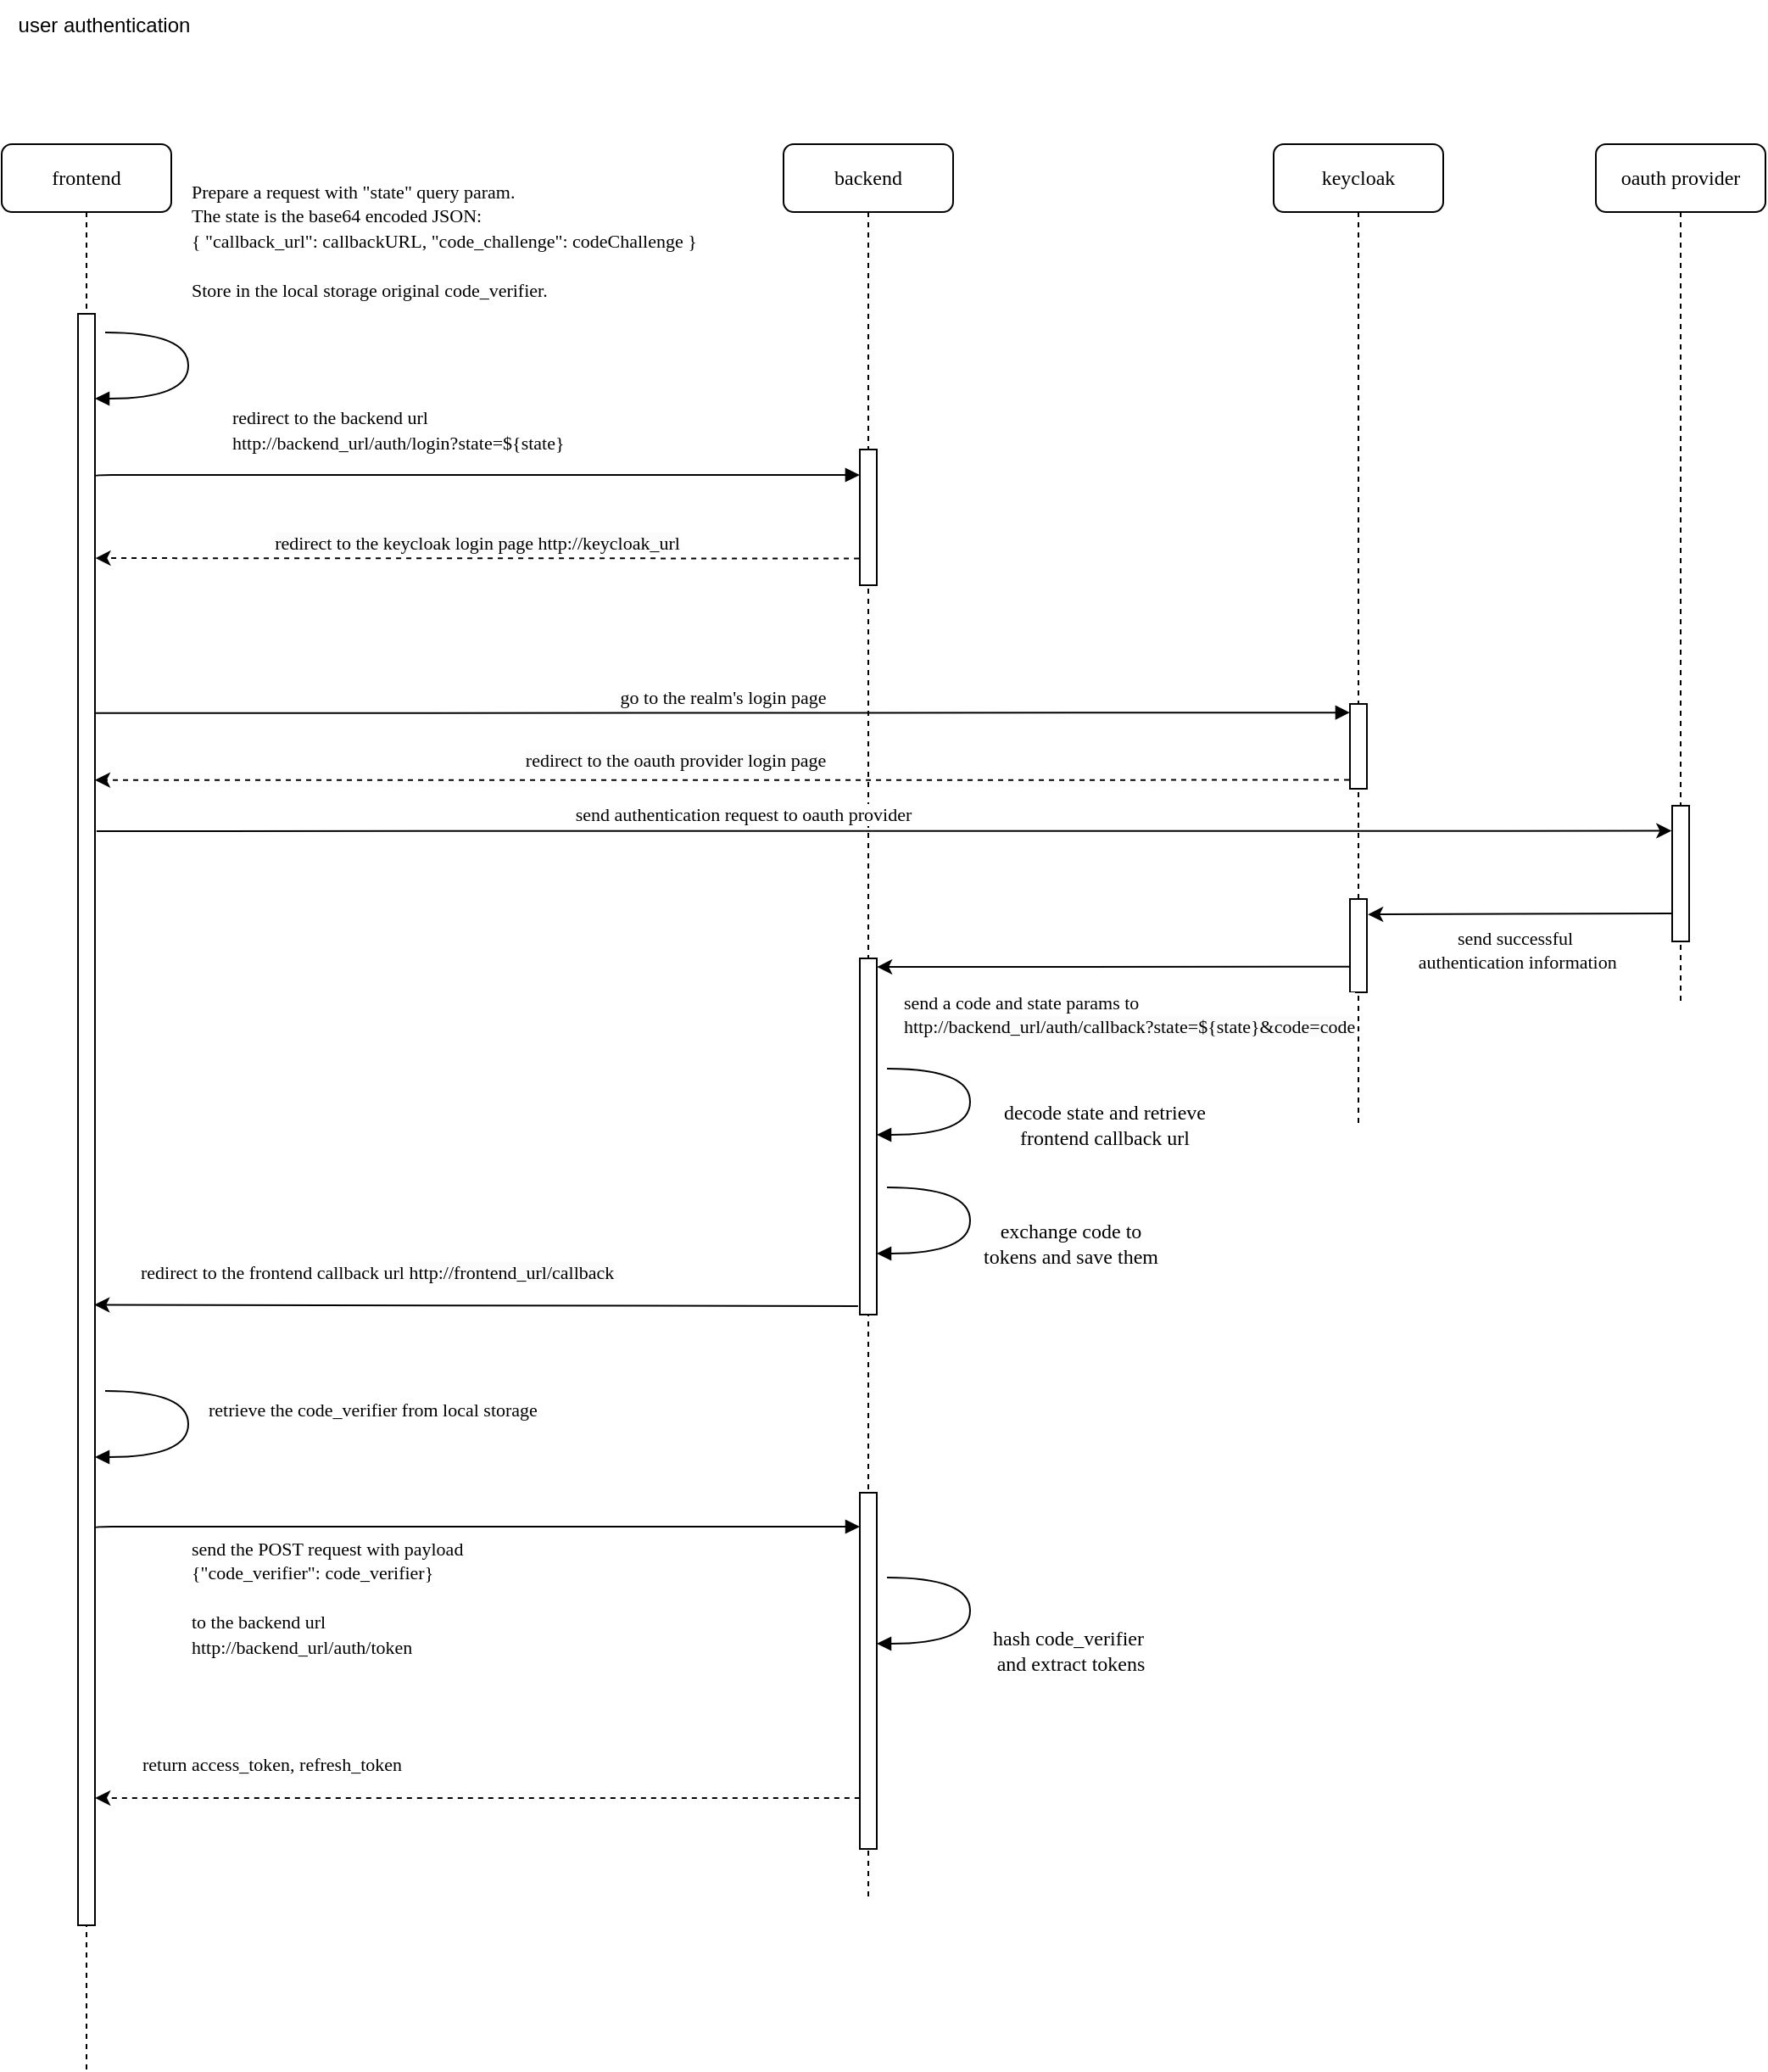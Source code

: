 <mxfile version="25.0.2">
  <diagram name="Page-1" id="13e1069c-82ec-6db2-03f1-153e76fe0fe0">
    <mxGraphModel dx="1665" dy="1619" grid="1" gridSize="10" guides="1" tooltips="1" connect="1" arrows="1" fold="1" page="1" pageScale="1" pageWidth="1100" pageHeight="850" background="none" math="0" shadow="0">
      <root>
        <mxCell id="0" />
        <mxCell id="1" parent="0" />
        <mxCell id="xTh24dGXF4Po0zzvf2Dg-1" value="backend" style="shape=umlLifeline;perimeter=lifelinePerimeter;whiteSpace=wrap;html=1;container=1;collapsible=0;recursiveResize=0;outlineConnect=0;rounded=1;shadow=0;comic=0;labelBackgroundColor=none;strokeWidth=1;fontFamily=Verdana;fontSize=12;align=center;" vertex="1" parent="1">
          <mxGeometry x="1671" y="105" width="100" height="1035" as="geometry" />
        </mxCell>
        <mxCell id="xTh24dGXF4Po0zzvf2Dg-2" value="" style="html=1;points=[];perimeter=orthogonalPerimeter;rounded=0;shadow=0;comic=0;labelBackgroundColor=none;strokeWidth=1;fontFamily=Verdana;fontSize=12;align=center;" vertex="1" parent="xTh24dGXF4Po0zzvf2Dg-1">
          <mxGeometry x="45" y="180" width="10" height="80" as="geometry" />
        </mxCell>
        <mxCell id="xTh24dGXF4Po0zzvf2Dg-54" value="" style="html=1;points=[];perimeter=orthogonalPerimeter;rounded=0;shadow=0;comic=0;labelBackgroundColor=none;strokeWidth=1;fontFamily=Verdana;fontSize=12;align=center;" vertex="1" parent="xTh24dGXF4Po0zzvf2Dg-1">
          <mxGeometry x="45" y="480" width="10" height="210" as="geometry" />
        </mxCell>
        <mxCell id="xTh24dGXF4Po0zzvf2Dg-60" value="decode state and retrieve&lt;br&gt;frontend callback url" style="html=1;verticalAlign=bottom;endArrow=block;labelBackgroundColor=none;fontFamily=Verdana;fontSize=12;elbow=vertical;edgeStyle=orthogonalEdgeStyle;curved=1;exitX=1.066;exitY=0.713;exitPerimeter=0;" edge="1" parent="xTh24dGXF4Po0zzvf2Dg-1">
          <mxGeometry x="0.231" y="80" relative="1" as="geometry">
            <mxPoint x="61" y="545" as="sourcePoint" />
            <mxPoint x="55" y="584" as="targetPoint" />
            <Array as="points">
              <mxPoint x="110" y="545" />
              <mxPoint x="110" y="584" />
            </Array>
            <mxPoint x="79" y="-69" as="offset" />
          </mxGeometry>
        </mxCell>
        <mxCell id="xTh24dGXF4Po0zzvf2Dg-61" value="exchange code to &lt;br&gt;tokens and save them" style="html=1;verticalAlign=bottom;endArrow=block;labelBackgroundColor=none;fontFamily=Verdana;fontSize=12;elbow=vertical;edgeStyle=orthogonalEdgeStyle;curved=1;exitX=1.066;exitY=0.713;exitPerimeter=0;" edge="1" parent="xTh24dGXF4Po0zzvf2Dg-1">
          <mxGeometry x="0.231" y="60" relative="1" as="geometry">
            <mxPoint x="61" y="615" as="sourcePoint" />
            <mxPoint x="55" y="654" as="targetPoint" />
            <Array as="points">
              <mxPoint x="110" y="615" />
              <mxPoint x="110" y="654" />
            </Array>
            <mxPoint x="59" y="-49" as="offset" />
          </mxGeometry>
        </mxCell>
        <mxCell id="xTh24dGXF4Po0zzvf2Dg-66" value="" style="html=1;points=[];perimeter=orthogonalPerimeter;rounded=0;shadow=0;comic=0;labelBackgroundColor=none;strokeWidth=1;fontFamily=Verdana;fontSize=12;align=center;" vertex="1" parent="xTh24dGXF4Po0zzvf2Dg-1">
          <mxGeometry x="45" y="795" width="10" height="210" as="geometry" />
        </mxCell>
        <mxCell id="xTh24dGXF4Po0zzvf2Dg-68" value="hash code_verifier&amp;nbsp;&lt;div&gt;and extract&amp;nbsp;tokens&lt;/div&gt;" style="html=1;verticalAlign=bottom;endArrow=block;labelBackgroundColor=none;fontFamily=Verdana;fontSize=12;elbow=vertical;edgeStyle=orthogonalEdgeStyle;curved=1;exitX=1.066;exitY=0.713;exitPerimeter=0;" edge="1" parent="xTh24dGXF4Po0zzvf2Dg-1">
          <mxGeometry x="0.231" y="63" relative="1" as="geometry">
            <mxPoint x="61" y="845" as="sourcePoint" />
            <mxPoint x="55" y="884" as="targetPoint" />
            <Array as="points">
              <mxPoint x="110" y="845" />
              <mxPoint x="110" y="884" />
            </Array>
            <mxPoint x="59" y="-42" as="offset" />
          </mxGeometry>
        </mxCell>
        <mxCell id="xTh24dGXF4Po0zzvf2Dg-3" value="keycloak" style="shape=umlLifeline;perimeter=lifelinePerimeter;whiteSpace=wrap;html=1;container=1;collapsible=0;recursiveResize=0;outlineConnect=0;rounded=1;shadow=0;comic=0;labelBackgroundColor=none;strokeWidth=1;fontFamily=Verdana;fontSize=12;align=center;" vertex="1" parent="1">
          <mxGeometry x="1960" y="105" width="100" height="580" as="geometry" />
        </mxCell>
        <mxCell id="xTh24dGXF4Po0zzvf2Dg-4" value="" style="html=1;points=[];perimeter=orthogonalPerimeter;rounded=0;shadow=0;comic=0;labelBackgroundColor=none;strokeWidth=1;fontFamily=Verdana;fontSize=12;align=center;" vertex="1" parent="xTh24dGXF4Po0zzvf2Dg-3">
          <mxGeometry x="45" y="330" width="10" height="50" as="geometry" />
        </mxCell>
        <mxCell id="xTh24dGXF4Po0zzvf2Dg-52" value="" style="html=1;points=[];perimeter=orthogonalPerimeter;rounded=0;shadow=0;comic=0;labelBackgroundColor=none;strokeWidth=1;fontFamily=Verdana;fontSize=12;align=center;" vertex="1" parent="xTh24dGXF4Po0zzvf2Dg-3">
          <mxGeometry x="45" y="445" width="10" height="55" as="geometry" />
        </mxCell>
        <mxCell id="xTh24dGXF4Po0zzvf2Dg-5" value="oauth provider" style="shape=umlLifeline;perimeter=lifelinePerimeter;whiteSpace=wrap;html=1;container=1;collapsible=0;recursiveResize=0;outlineConnect=0;rounded=1;shadow=0;comic=0;labelBackgroundColor=none;strokeWidth=1;fontFamily=Verdana;fontSize=12;align=center;" vertex="1" parent="1">
          <mxGeometry x="2150" y="105" width="100" height="505" as="geometry" />
        </mxCell>
        <mxCell id="xTh24dGXF4Po0zzvf2Dg-16" value="" style="html=1;points=[];perimeter=orthogonalPerimeter;rounded=0;shadow=0;comic=0;labelBackgroundColor=none;strokeWidth=1;fontFamily=Verdana;fontSize=12;align=center;" vertex="1" parent="xTh24dGXF4Po0zzvf2Dg-5">
          <mxGeometry x="45" y="390" width="10" height="80" as="geometry" />
        </mxCell>
        <mxCell id="xTh24dGXF4Po0zzvf2Dg-9" value="frontend" style="shape=umlLifeline;perimeter=lifelinePerimeter;whiteSpace=wrap;html=1;container=1;collapsible=0;recursiveResize=0;outlineConnect=0;rounded=1;shadow=0;comic=0;labelBackgroundColor=none;strokeWidth=1;fontFamily=Verdana;fontSize=12;align=center;" vertex="1" parent="1">
          <mxGeometry x="1210" y="105" width="100" height="1135" as="geometry" />
        </mxCell>
        <mxCell id="xTh24dGXF4Po0zzvf2Dg-10" value="" style="html=1;points=[];perimeter=orthogonalPerimeter;rounded=0;shadow=0;comic=0;labelBackgroundColor=none;strokeWidth=1;fontFamily=Verdana;fontSize=12;align=center;" vertex="1" parent="xTh24dGXF4Po0zzvf2Dg-9">
          <mxGeometry x="45" y="100" width="10" height="950" as="geometry" />
        </mxCell>
        <mxCell id="xTh24dGXF4Po0zzvf2Dg-39" value="&lt;font style=&quot;font-size: 11px;&quot;&gt;Prepare a request with &quot;state&quot; query param.&amp;nbsp;&lt;/font&gt;&lt;div&gt;&lt;font style=&quot;font-size: 11px;&quot;&gt;The state is the base64 encoded JSON:&lt;/font&gt;&lt;div&gt;&lt;font style=&quot;font-size: 11px;&quot;&gt;{ &quot;callback_url&quot;: callbackURL, &quot;code_challenge&quot;: codeChallenge }&lt;/font&gt;&lt;/div&gt;&lt;div&gt;&lt;font style=&quot;font-size: 11px;&quot;&gt;&lt;br&gt;&lt;/font&gt;&lt;/div&gt;&lt;div&gt;&lt;font style=&quot;font-size: 11px;&quot;&gt;Store in the local storage original&amp;nbsp;code_verifier.&lt;/font&gt;&lt;/div&gt;&lt;/div&gt;" style="html=1;verticalAlign=bottom;endArrow=block;labelBackgroundColor=none;fontFamily=Verdana;fontSize=12;elbow=vertical;edgeStyle=orthogonalEdgeStyle;curved=1;exitX=1.066;exitY=0.713;exitPerimeter=0;align=left;" edge="1" parent="xTh24dGXF4Po0zzvf2Dg-9">
          <mxGeometry x="-0.315" y="-16" relative="1" as="geometry">
            <mxPoint x="61" y="111" as="sourcePoint" />
            <mxPoint x="55" y="150" as="targetPoint" />
            <Array as="points">
              <mxPoint x="110" y="111" />
              <mxPoint x="110" y="150" />
            </Array>
            <mxPoint x="16" y="-16" as="offset" />
          </mxGeometry>
        </mxCell>
        <mxCell id="xTh24dGXF4Po0zzvf2Dg-40" value="&lt;font style=&quot;font-size: 11px;&quot;&gt;redirect to the backend url&amp;nbsp;&lt;br&gt;http://backend_url/auth/login?state=${state}&lt;/font&gt;" style="html=1;verticalAlign=bottom;endArrow=block;labelBackgroundColor=none;fontFamily=Verdana;fontSize=12;edgeStyle=elbowEdgeStyle;elbow=vertical;align=left;entryX=-0.005;entryY=0.189;entryDx=0;entryDy=0;entryPerimeter=0;" edge="1" parent="xTh24dGXF4Po0zzvf2Dg-9" target="xTh24dGXF4Po0zzvf2Dg-2">
          <mxGeometry x="-0.645" y="10" relative="1" as="geometry">
            <mxPoint x="55" y="196" as="sourcePoint" />
            <Array as="points">
              <mxPoint x="590" y="195" />
            </Array>
            <mxPoint x="490" y="195" as="targetPoint" />
            <mxPoint as="offset" />
          </mxGeometry>
        </mxCell>
        <mxCell id="xTh24dGXF4Po0zzvf2Dg-17" value="&lt;font style=&quot;font-size: 11px;&quot;&gt;go to the realm&#39;s login page&lt;/font&gt;" style="html=1;verticalAlign=bottom;endArrow=block;entryX=-0.004;entryY=0.302;labelBackgroundColor=none;fontFamily=Verdana;fontSize=12;entryDx=0;entryDy=0;entryPerimeter=0;" edge="1" parent="1">
          <mxGeometry x="0.001" relative="1" as="geometry">
            <mxPoint x="1265" y="440.4" as="sourcePoint" />
            <mxPoint x="2004.96" y="440.1" as="targetPoint" />
            <mxPoint as="offset" />
          </mxGeometry>
        </mxCell>
        <mxCell id="xTh24dGXF4Po0zzvf2Dg-38" value="user authentication" style="text;html=1;align=center;verticalAlign=middle;resizable=0;points=[];autosize=1;strokeColor=none;fillColor=none;" vertex="1" parent="1">
          <mxGeometry x="1210" y="20" width="120" height="30" as="geometry" />
        </mxCell>
        <mxCell id="xTh24dGXF4Po0zzvf2Dg-42" value="" style="endArrow=classic;html=1;rounded=0;entryX=1.025;entryY=0.441;entryDx=0;entryDy=0;entryPerimeter=0;exitX=-0.046;exitY=0.952;exitDx=0;exitDy=0;exitPerimeter=0;dashed=1;" edge="1" parent="1">
          <mxGeometry width="50" height="50" relative="1" as="geometry">
            <mxPoint x="1715.54" y="349.24" as="sourcePoint" />
            <mxPoint x="1265.25" y="349.04" as="targetPoint" />
          </mxGeometry>
        </mxCell>
        <mxCell id="xTh24dGXF4Po0zzvf2Dg-59" value="&lt;span style=&quot;font-family: Verdana; background-color: rgb(251, 251, 251);&quot;&gt;redirect to the keycloak login page http://keycloak_url&lt;/span&gt;" style="edgeLabel;html=1;align=center;verticalAlign=middle;resizable=0;points=[];" vertex="1" connectable="0" parent="xTh24dGXF4Po0zzvf2Dg-42">
          <mxGeometry x="-0.126" y="1" relative="1" as="geometry">
            <mxPoint x="-29" y="-10" as="offset" />
          </mxGeometry>
        </mxCell>
        <mxCell id="xTh24dGXF4Po0zzvf2Dg-46" value="" style="endArrow=classic;html=1;rounded=0;exitX=0.003;exitY=0.793;exitDx=0;exitDy=0;exitPerimeter=0;entryX=1.06;entryY=0.165;entryDx=0;entryDy=0;entryPerimeter=0;" edge="1" parent="1" source="xTh24dGXF4Po0zzvf2Dg-16" target="xTh24dGXF4Po0zzvf2Dg-52">
          <mxGeometry width="50" height="50" relative="1" as="geometry">
            <mxPoint x="2143.12" y="538.995" as="sourcePoint" />
            <mxPoint x="2020" y="539" as="targetPoint" />
          </mxGeometry>
        </mxCell>
        <mxCell id="xTh24dGXF4Po0zzvf2Dg-53" value="&lt;font face=&quot;Verdana&quot;&gt;send successful&lt;/font&gt;&lt;div&gt;&lt;font face=&quot;Verdana&quot;&gt;&amp;nbsp;authentication information&lt;/font&gt;&lt;/div&gt;" style="edgeLabel;html=1;align=center;verticalAlign=middle;resizable=0;points=[];" vertex="1" connectable="0" parent="xTh24dGXF4Po0zzvf2Dg-46">
          <mxGeometry x="-0.038" y="-1" relative="1" as="geometry">
            <mxPoint x="-7" y="22" as="offset" />
          </mxGeometry>
        </mxCell>
        <mxCell id="xTh24dGXF4Po0zzvf2Dg-48" value="" style="endArrow=classic;html=1;rounded=0;entryX=0.996;entryY=0.627;entryDx=0;entryDy=0;entryPerimeter=0;exitX=-0.047;exitY=0.736;exitDx=0;exitDy=0;exitPerimeter=0;dashed=1;" edge="1" parent="1">
          <mxGeometry width="50" height="50" relative="1" as="geometry">
            <mxPoint x="2004.53" y="479.8" as="sourcePoint" />
            <mxPoint x="1264.96" y="479.88" as="targetPoint" />
          </mxGeometry>
        </mxCell>
        <mxCell id="xTh24dGXF4Po0zzvf2Dg-49" value="&lt;font face=&quot;Verdana&quot;&gt;&lt;span style=&quot;background-color: rgb(251, 251, 251);&quot;&gt;redirect to the oauth&amp;nbsp;&lt;/span&gt;&lt;span style=&quot;background-color: rgb(251, 251, 251);&quot;&gt;provider login page&lt;/span&gt;&lt;/font&gt;" style="edgeLabel;html=1;align=center;verticalAlign=middle;resizable=0;points=[];" vertex="1" connectable="0" parent="xTh24dGXF4Po0zzvf2Dg-48">
          <mxGeometry x="0.183" y="-1" relative="1" as="geometry">
            <mxPoint x="40" y="-11" as="offset" />
          </mxGeometry>
        </mxCell>
        <mxCell id="xTh24dGXF4Po0zzvf2Dg-50" value="" style="endArrow=classic;html=1;rounded=0;exitX=1.091;exitY=0.321;exitDx=0;exitDy=0;exitPerimeter=0;entryX=-0.037;entryY=0.185;entryDx=0;entryDy=0;entryPerimeter=0;" edge="1" parent="1" source="xTh24dGXF4Po0zzvf2Dg-10" target="xTh24dGXF4Po0zzvf2Dg-16">
          <mxGeometry width="50" height="50" relative="1" as="geometry">
            <mxPoint x="1266.14" y="510.24" as="sourcePoint" />
            <mxPoint x="2104.43" y="509.74" as="targetPoint" />
          </mxGeometry>
        </mxCell>
        <mxCell id="xTh24dGXF4Po0zzvf2Dg-51" value="&lt;font face=&quot;Verdana&quot;&gt;send authentication request to oauth provider&lt;/font&gt;" style="edgeLabel;html=1;align=center;verticalAlign=middle;resizable=0;points=[];" vertex="1" connectable="0" parent="xTh24dGXF4Po0zzvf2Dg-50">
          <mxGeometry x="-0.0" y="1" relative="1" as="geometry">
            <mxPoint x="-84" y="-9" as="offset" />
          </mxGeometry>
        </mxCell>
        <mxCell id="xTh24dGXF4Po0zzvf2Dg-55" value="" style="endArrow=classic;html=1;rounded=0;exitX=-0.034;exitY=0.724;exitDx=0;exitDy=0;exitPerimeter=0;entryX=1.009;entryY=0.024;entryDx=0;entryDy=0;entryPerimeter=0;" edge="1" parent="1" source="xTh24dGXF4Po0zzvf2Dg-52" target="xTh24dGXF4Po0zzvf2Dg-54">
          <mxGeometry width="50" height="50" relative="1" as="geometry">
            <mxPoint x="1968" y="590" as="sourcePoint" />
            <mxPoint x="1726" y="594" as="targetPoint" />
          </mxGeometry>
        </mxCell>
        <mxCell id="xTh24dGXF4Po0zzvf2Dg-56" value="&lt;font face=&quot;Verdana&quot;&gt;send a code and state params to&lt;/font&gt;&lt;div&gt;&lt;font face=&quot;Verdana&quot;&gt;&lt;font style=&quot;&quot;&gt;&lt;span style=&quot;background-color: rgb(251, 251, 251);&quot;&gt;http://backend_url/auth/callback?state=${state}&amp;amp;code=code&lt;/span&gt;&lt;/font&gt;&lt;/font&gt;&lt;/div&gt;" style="edgeLabel;html=1;align=left;verticalAlign=middle;resizable=0;points=[];" vertex="1" connectable="0" parent="xTh24dGXF4Po0zzvf2Dg-55">
          <mxGeometry x="-0.038" y="-1" relative="1" as="geometry">
            <mxPoint x="-131" y="29" as="offset" />
          </mxGeometry>
        </mxCell>
        <mxCell id="xTh24dGXF4Po0zzvf2Dg-63" value="" style="endArrow=classic;html=1;rounded=0;exitX=-0.105;exitY=0.976;exitDx=0;exitDy=0;exitPerimeter=0;entryX=0.963;entryY=0.615;entryDx=0;entryDy=0;entryPerimeter=0;" edge="1" parent="1" source="xTh24dGXF4Po0zzvf2Dg-54" target="xTh24dGXF4Po0zzvf2Dg-10">
          <mxGeometry width="50" height="50" relative="1" as="geometry">
            <mxPoint x="1699" y="790" as="sourcePoint" />
            <mxPoint x="1420" y="790" as="targetPoint" />
          </mxGeometry>
        </mxCell>
        <mxCell id="xTh24dGXF4Po0zzvf2Dg-64" value="&lt;font face=&quot;Verdana&quot;&gt;redirect to the frontend callback url&amp;nbsp;&lt;/font&gt;&lt;span style=&quot;background-color: rgb(251, 251, 251); font-family: Verdana;&quot;&gt;http://frontend_url/callback&lt;/span&gt;" style="edgeLabel;html=1;align=left;verticalAlign=middle;resizable=0;points=[];" vertex="1" connectable="0" parent="xTh24dGXF4Po0zzvf2Dg-63">
          <mxGeometry x="-0.038" y="-1" relative="1" as="geometry">
            <mxPoint x="-208" y="-19" as="offset" />
          </mxGeometry>
        </mxCell>
        <mxCell id="xTh24dGXF4Po0zzvf2Dg-65" value="&lt;div&gt;&lt;div&gt;&lt;font style=&quot;font-size: 11px;&quot;&gt;retrieve the code_verifier from local storage&lt;/font&gt;&lt;/div&gt;&lt;/div&gt;" style="html=1;verticalAlign=bottom;endArrow=block;labelBackgroundColor=none;fontFamily=Verdana;fontSize=12;elbow=vertical;edgeStyle=orthogonalEdgeStyle;curved=1;exitX=1.066;exitY=0.713;exitPerimeter=0;align=left;" edge="1" parent="1">
          <mxGeometry x="-0.035" y="10" relative="1" as="geometry">
            <mxPoint x="1271" y="840" as="sourcePoint" />
            <mxPoint x="1265" y="879" as="targetPoint" />
            <Array as="points">
              <mxPoint x="1320" y="840" />
              <mxPoint x="1320" y="879" />
            </Array>
            <mxPoint as="offset" />
          </mxGeometry>
        </mxCell>
        <mxCell id="xTh24dGXF4Po0zzvf2Dg-67" value="&lt;font style=&quot;&quot;&gt;&lt;span style=&quot;font-size: 11px;&quot;&gt;send the POST request with payload &lt;/span&gt;&lt;br&gt;&lt;span style=&quot;font-size: 11px;&quot;&gt;{&quot;code_verifier&quot;: code_verifier}&lt;/span&gt;&lt;br&gt;&lt;br&gt;&lt;span style=&quot;font-size: 11px;&quot;&gt;to the backend url&amp;nbsp;&lt;/span&gt;&lt;br&gt;&lt;span style=&quot;font-size: 11px;&quot;&gt;http://backend_url/auth/token&lt;/span&gt;&lt;/font&gt;" style="html=1;verticalAlign=bottom;endArrow=block;labelBackgroundColor=none;fontFamily=Verdana;fontSize=12;edgeStyle=elbowEdgeStyle;elbow=vertical;align=left;entryX=-0.005;entryY=0.189;entryDx=0;entryDy=0;entryPerimeter=0;" edge="1" parent="1">
          <mxGeometry x="-0.752" y="-80" relative="1" as="geometry">
            <mxPoint x="1265" y="921" as="sourcePoint" />
            <Array as="points">
              <mxPoint x="1800" y="920" />
            </Array>
            <mxPoint x="1716" y="920" as="targetPoint" />
            <mxPoint as="offset" />
          </mxGeometry>
        </mxCell>
        <mxCell id="xTh24dGXF4Po0zzvf2Dg-69" value="" style="endArrow=classic;html=1;rounded=0;entryX=1.01;entryY=0.921;entryDx=0;entryDy=0;entryPerimeter=0;exitX=-0.009;exitY=0.857;exitDx=0;exitDy=0;exitPerimeter=0;dashed=1;" edge="1" parent="1" source="xTh24dGXF4Po0zzvf2Dg-66" target="xTh24dGXF4Po0zzvf2Dg-10">
          <mxGeometry width="50" height="50" relative="1" as="geometry">
            <mxPoint x="1690" y="1080" as="sourcePoint" />
            <mxPoint x="1270" y="1080" as="targetPoint" />
          </mxGeometry>
        </mxCell>
        <mxCell id="xTh24dGXF4Po0zzvf2Dg-70" value="&lt;font face=&quot;Verdana&quot;&gt;return access_token, refresh_token&lt;/font&gt;" style="edgeLabel;html=1;align=left;verticalAlign=middle;resizable=0;points=[];" vertex="1" connectable="0" parent="xTh24dGXF4Po0zzvf2Dg-69">
          <mxGeometry x="-0.038" y="-1" relative="1" as="geometry">
            <mxPoint x="-208" y="-19" as="offset" />
          </mxGeometry>
        </mxCell>
      </root>
    </mxGraphModel>
  </diagram>
</mxfile>
